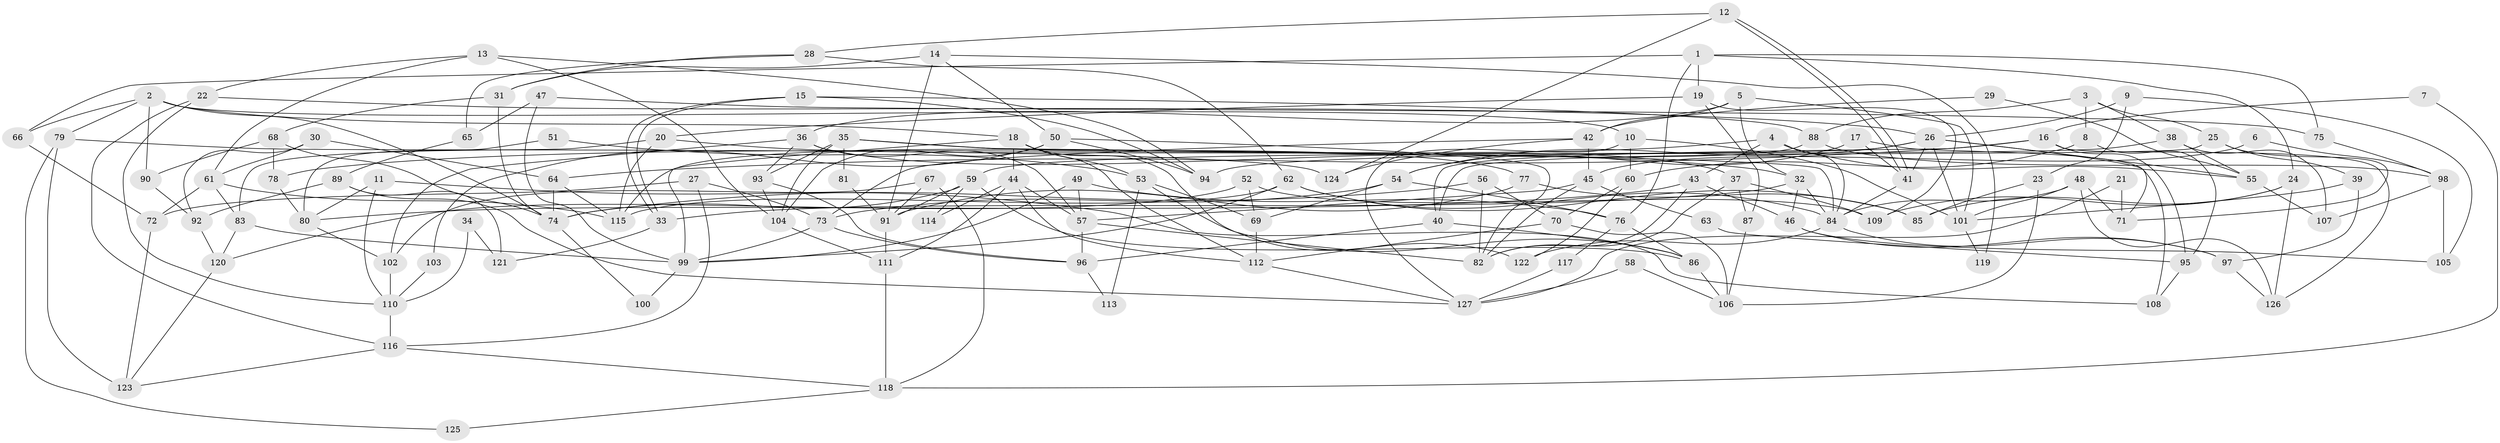 // Generated by graph-tools (version 1.1) at 2025/02/03/09/25 03:02:12]
// undirected, 127 vertices, 254 edges
graph export_dot {
graph [start="1"]
  node [color=gray90,style=filled];
  1;
  2;
  3;
  4;
  5;
  6;
  7;
  8;
  9;
  10;
  11;
  12;
  13;
  14;
  15;
  16;
  17;
  18;
  19;
  20;
  21;
  22;
  23;
  24;
  25;
  26;
  27;
  28;
  29;
  30;
  31;
  32;
  33;
  34;
  35;
  36;
  37;
  38;
  39;
  40;
  41;
  42;
  43;
  44;
  45;
  46;
  47;
  48;
  49;
  50;
  51;
  52;
  53;
  54;
  55;
  56;
  57;
  58;
  59;
  60;
  61;
  62;
  63;
  64;
  65;
  66;
  67;
  68;
  69;
  70;
  71;
  72;
  73;
  74;
  75;
  76;
  77;
  78;
  79;
  80;
  81;
  82;
  83;
  84;
  85;
  86;
  87;
  88;
  89;
  90;
  91;
  92;
  93;
  94;
  95;
  96;
  97;
  98;
  99;
  100;
  101;
  102;
  103;
  104;
  105;
  106;
  107;
  108;
  109;
  110;
  111;
  112;
  113;
  114;
  115;
  116;
  117;
  118;
  119;
  120;
  121;
  122;
  123;
  124;
  125;
  126;
  127;
  1 -- 75;
  1 -- 66;
  1 -- 19;
  1 -- 24;
  1 -- 76;
  2 -- 18;
  2 -- 74;
  2 -- 10;
  2 -- 66;
  2 -- 79;
  2 -- 90;
  3 -- 88;
  3 -- 38;
  3 -- 8;
  3 -- 25;
  4 -- 84;
  4 -- 55;
  4 -- 43;
  4 -- 78;
  5 -- 32;
  5 -- 42;
  5 -- 36;
  5 -- 101;
  6 -- 98;
  6 -- 45;
  7 -- 16;
  7 -- 118;
  8 -- 60;
  8 -- 95;
  9 -- 26;
  9 -- 23;
  9 -- 105;
  10 -- 101;
  10 -- 60;
  10 -- 127;
  11 -- 108;
  11 -- 110;
  11 -- 80;
  12 -- 28;
  12 -- 41;
  12 -- 41;
  12 -- 124;
  13 -- 104;
  13 -- 22;
  13 -- 61;
  13 -- 94;
  14 -- 31;
  14 -- 91;
  14 -- 50;
  14 -- 119;
  15 -- 94;
  15 -- 33;
  15 -- 33;
  15 -- 88;
  16 -- 40;
  16 -- 126;
  16 -- 64;
  16 -- 95;
  17 -- 54;
  17 -- 41;
  17 -- 108;
  18 -- 44;
  18 -- 112;
  18 -- 53;
  18 -- 99;
  18 -- 122;
  19 -- 20;
  19 -- 87;
  19 -- 109;
  20 -- 32;
  20 -- 115;
  20 -- 83;
  21 -- 127;
  21 -- 71;
  22 -- 116;
  22 -- 26;
  22 -- 110;
  23 -- 85;
  23 -- 106;
  24 -- 109;
  24 -- 85;
  24 -- 126;
  25 -- 40;
  25 -- 39;
  25 -- 71;
  26 -- 41;
  26 -- 71;
  26 -- 54;
  26 -- 55;
  26 -- 59;
  26 -- 101;
  27 -- 73;
  27 -- 72;
  27 -- 116;
  28 -- 31;
  28 -- 62;
  28 -- 65;
  29 -- 42;
  29 -- 55;
  30 -- 61;
  30 -- 92;
  30 -- 64;
  31 -- 74;
  31 -- 68;
  32 -- 46;
  32 -- 84;
  32 -- 33;
  33 -- 121;
  34 -- 121;
  34 -- 110;
  35 -- 93;
  35 -- 104;
  35 -- 77;
  35 -- 81;
  35 -- 84;
  36 -- 37;
  36 -- 57;
  36 -- 93;
  36 -- 102;
  37 -- 82;
  37 -- 87;
  37 -- 109;
  38 -- 107;
  38 -- 94;
  38 -- 55;
  39 -- 101;
  39 -- 97;
  40 -- 96;
  40 -- 86;
  41 -- 84;
  42 -- 73;
  42 -- 124;
  42 -- 45;
  43 -- 80;
  43 -- 46;
  43 -- 82;
  44 -- 111;
  44 -- 57;
  44 -- 112;
  44 -- 114;
  45 -- 57;
  45 -- 63;
  45 -- 82;
  46 -- 97;
  46 -- 105;
  47 -- 99;
  47 -- 65;
  47 -- 75;
  48 -- 101;
  48 -- 126;
  48 -- 71;
  48 -- 84;
  49 -- 99;
  49 -- 57;
  49 -- 76;
  50 -- 82;
  50 -- 94;
  50 -- 103;
  50 -- 104;
  51 -- 53;
  51 -- 80;
  52 -- 69;
  52 -- 109;
  52 -- 120;
  53 -- 86;
  53 -- 69;
  53 -- 113;
  54 -- 76;
  54 -- 69;
  54 -- 73;
  55 -- 107;
  56 -- 70;
  56 -- 82;
  56 -- 74;
  57 -- 82;
  57 -- 96;
  58 -- 127;
  58 -- 106;
  59 -- 74;
  59 -- 86;
  59 -- 91;
  59 -- 114;
  60 -- 122;
  60 -- 70;
  61 -- 83;
  61 -- 72;
  61 -- 115;
  62 -- 84;
  62 -- 115;
  62 -- 85;
  62 -- 99;
  63 -- 95;
  64 -- 74;
  64 -- 115;
  65 -- 89;
  66 -- 72;
  67 -- 118;
  67 -- 91;
  67 -- 102;
  68 -- 74;
  68 -- 78;
  68 -- 90;
  69 -- 112;
  70 -- 112;
  70 -- 106;
  72 -- 123;
  73 -- 99;
  73 -- 96;
  74 -- 100;
  75 -- 98;
  76 -- 86;
  76 -- 117;
  77 -- 85;
  77 -- 91;
  78 -- 80;
  79 -- 123;
  79 -- 124;
  79 -- 125;
  80 -- 102;
  81 -- 91;
  83 -- 99;
  83 -- 120;
  84 -- 97;
  84 -- 122;
  86 -- 106;
  87 -- 106;
  88 -- 115;
  88 -- 98;
  89 -- 92;
  89 -- 127;
  89 -- 121;
  90 -- 92;
  91 -- 111;
  92 -- 120;
  93 -- 96;
  93 -- 104;
  95 -- 108;
  96 -- 113;
  97 -- 126;
  98 -- 105;
  98 -- 107;
  99 -- 100;
  101 -- 119;
  102 -- 110;
  103 -- 110;
  104 -- 111;
  110 -- 116;
  111 -- 118;
  112 -- 127;
  116 -- 118;
  116 -- 123;
  117 -- 127;
  118 -- 125;
  120 -- 123;
}
